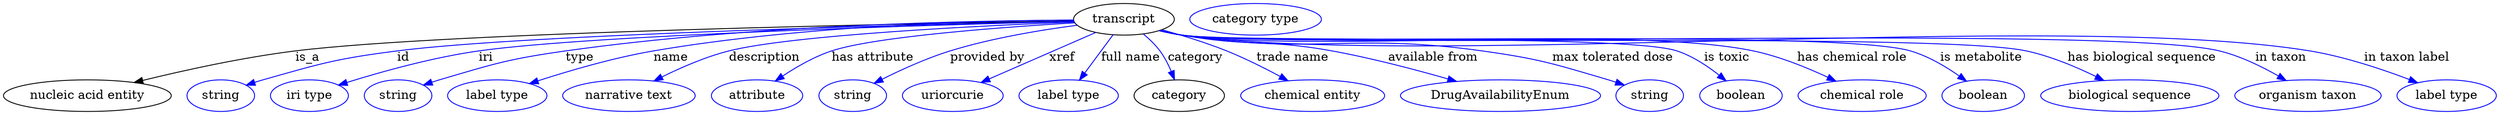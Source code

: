 digraph {
	graph [bb="0,0,2835.1,123"];
	node [label="\N"];
	transcript	[height=0.5,
		label=transcript,
		pos="1274.5,105",
		width=1.5887];
	"nucleic acid entity"	[height=0.5,
		pos="95.542,18",
		width=2.6539];
	transcript -> "nucleic acid entity"	[label=is_a,
		lp="346.54,61.5",
		pos="e,148.75,32.95 1217.4,103.16 1040.9,100.35 505.22,90.265 332.54,69 272.93,61.658 206.05,46.943 158.58,35.368"];
	id	[color=blue,
		height=0.5,
		label=string,
		pos="247.54,18",
		width=1.0652];
	transcript -> id	[color=blue,
		label=id,
		lp="455.54,61.5",
		pos="e,276.54,29.941 1217.7,102.85 1056.4,99.392 597.76,88.113 448.54,69 379.54,60.162 362.46,54.984 295.54,36 292.44,35.119 289.24,34.144 \
286.05,33.12",
		style=solid];
	iri	[color=blue,
		height=0.5,
		label="iri type",
		pos="348.54,18",
		width=1.2277];
	transcript -> iri	[color=blue,
		label=iri,
		lp="549.54,61.5",
		pos="e,381.55,29.995 1217.8,102.65 1069.3,98.906 671.87,87.42 541.54,69 489,61.574 430.18,45.112 391.44,33.099",
		style=solid];
	type	[color=blue,
		height=0.5,
		label=string,
		pos="449.54,18",
		width=1.0652];
	transcript -> type	[color=blue,
		label=type,
		lp="656.54,61.5",
		pos="e,478.19,29.989 1217.4,104.09 1105.9,103.55 851.76,98.811 640.54,69 575.53,59.824 559.53,54.534 496.54,36 493.64,35.146 490.65,34.209 \
487.66,33.227",
		style=solid];
	name	[color=blue,
		height=0.5,
		label="label type",
		pos="562.54,18",
		width=1.5707];
	transcript -> name	[color=blue,
		label=name,
		lp="760.54,61.5",
		pos="e,599.19,31.72 1217.2,104.14 1118.9,103.51 912.24,98.411 740.54,69 694.99,61.198 644.38,46.359 608.81,34.864",
		style=solid];
	description	[color=blue,
		height=0.5,
		label="narrative text",
		pos="712.54,18",
		width=2.0943];
	transcript -> description	[color=blue,
		label=description,
		lp="866.04,61.5",
		pos="e,740.84,34.756 1218,101.97 1114.5,97.87 898.32,87.366 825.54,69 799.27,62.37 771.41,50.111 749.93,39.391",
		style=solid];
	"has attribute"	[color=blue,
		height=0.5,
		label=attribute,
		pos="857.54,18",
		width=1.4443];
	transcript -> "has attribute"	[color=blue,
		label="has attribute",
		lp="988.54,61.5",
		pos="e,878.05,34.672 1218.7,101.04 1137.7,96.246 991.53,85.613 941.54,69 922.02,62.513 902.15,50.96 886.64,40.592",
		style=solid];
	"provided by"	[color=blue,
		height=0.5,
		label=string,
		pos="965.54,18",
		width=1.0652];
	transcript -> "provided by"	[color=blue,
		label="provided by",
		lp="1119,61.5",
		pos="e,989.98,32.142 1221.2,98.215 1180.8,92.97 1124.4,83.76 1076.5,69 1049.6,60.7 1020.6,47.49 999.05,36.732",
		style=solid];
	xref	[color=blue,
		height=0.5,
		label=uriorcurie,
		pos="1079.5,18",
		width=1.5887];
	transcript -> xref	[color=blue,
		label=xref,
		lp="1204,61.5",
		pos="e,1111.8,33.057 1242.3,89.964 1209.2,75.507 1157.4,52.917 1121.1,37.119",
		style=solid];
	"full name"	[color=blue,
		height=0.5,
		label="label type",
		pos="1211.5,18",
		width=1.5707];
	transcript -> "full name"	[color=blue,
		label="full name",
		lp="1282,61.5",
		pos="e,1223.9,35.672 1262.1,87.27 1257.8,81.485 1253,74.959 1248.5,69 1242.5,60.846 1235.9,51.939 1230,43.931",
		style=solid];
	category	[height=0.5,
		pos="1337.5,18",
		width=1.4263];
	transcript -> category	[color=blue,
		label=category,
		lp="1356,61.5",
		pos="e,1332.1,36.224 1296.7,88.173 1303.4,82.654 1310.3,76.06 1315.5,69 1320.8,61.966 1325.1,53.494 1328.5,45.539",
		style=solid];
	"trade name"	[color=blue,
		height=0.5,
		label="chemical entity",
		pos="1488.5,18",
		width=2.2748];
	transcript -> "trade name"	[color=blue,
		label="trade name",
		lp="1465.5,61.5",
		pos="e,1460.8,35.075 1317.7,93.146 1340.1,87.007 1367.7,78.634 1391.5,69 1412,60.734 1434,49.618 1451.8,39.966",
		style=solid];
	"available from"	[color=blue,
		height=0.5,
		label=DrugAvailabilityEnum,
		pos="1702.5,18",
		width=3.1594];
	transcript -> "available from"	[color=blue,
		label="available from",
		lp="1626,61.5",
		pos="e,1652.5,34.234 1315.9,92.363 1324,90.356 1332.5,88.452 1340.5,87 1415.3,73.488 1435.8,82.612 1510.5,69 1555.3,60.843 1605.1,47.778 \
1642.7,37.05",
		style=solid];
	"max tolerated dose"	[color=blue,
		height=0.5,
		label=string,
		pos="1872.5,18",
		width=1.0652];
	transcript -> "max tolerated dose"	[color=blue,
		label="max tolerated dose",
		lp="1830.5,61.5",
		pos="e,1843.9,29.989 1315.1,92.196 1323.5,90.151 1332.2,88.275 1340.5,87 1490.5,63.958 1531.2,90.029 1681.5,69 1746.6,59.902 1762.6,54.534 \
1825.5,36 1828.4,35.146 1831.4,34.209 1834.4,33.227",
		style=solid];
	"is toxic"	[color=blue,
		height=0.5,
		label=boolean,
		pos="1975.5,18",
		width=1.2999];
	transcript -> "is toxic"	[color=blue,
		label="is toxic",
		lp="1959.5,61.5",
		pos="e,1958.8,34.896 1314.7,92.147 1323.2,90.078 1332.1,88.206 1340.5,87 1402.5,78.141 1844.1,88.657 1903.5,69 1920.8,63.276 1937.7,51.964 \
1950.8,41.546",
		style=solid];
	"has chemical role"	[color=blue,
		height=0.5,
		label="chemical role",
		pos="2113.5,18",
		width=2.022];
	transcript -> "has chemical role"	[color=blue,
		label="has chemical role",
		lp="2102,61.5",
		pos="e,2083.9,34.445 1314.7,92.119 1323.2,90.053 1332.1,88.188 1340.5,87 1483.4,66.88 1848.3,98.442 1989.5,69 2019.2,62.811 2050.9,49.915 \
2074.8,38.771",
		style=solid];
	"is metabolite"	[color=blue,
		height=0.5,
		label=boolean,
		pos="2251.5,18",
		width=1.2999];
	transcript -> "is metabolite"	[color=blue,
		label="is metabolite",
		lp="2249.5,61.5",
		pos="e,2232.5,34.49 1314.7,92.08 1323.2,90.016 1332.1,88.163 1340.5,87 1431.7,74.44 2080.2,94.604 2168.5,69 2188.5,63.209 2208.6,51.338 \
2224,40.615",
		style=solid];
	"has biological sequence"	[color=blue,
		height=0.5,
		label="biological sequence",
		pos="2417.5,18",
		width=2.8164];
	transcript -> "has biological sequence"	[color=blue,
		label="has biological sequence",
		lp="2432,61.5",
		pos="e,2388.3,35.26 1314.7,92.06 1323.2,89.998 1332.1,88.15 1340.5,87 1446.3,72.597 2196.2,91.376 2300.5,69 2327.9,63.122 2356.9,50.789 \
2379.2,39.843",
		style=solid];
	"in taxon"	[color=blue,
		height=0.5,
		label="organism taxon",
		pos="2620.5,18",
		width=2.3109];
	transcript -> "in taxon"	[color=blue,
		label="in taxon",
		lp="2590.5,61.5",
		pos="e,2595.9,35.284 1314.7,92.037 1323.2,89.977 1332.1,88.135 1340.5,87 1470.5,69.524 2393.2,100.1 2520.5,69 2544,63.264 2568.4,51.265 \
2587.1,40.46",
		style=solid];
	"in taxon label"	[color=blue,
		height=0.5,
		label="label type",
		pos="2778.5,18",
		width=1.5707];
	transcript -> "in taxon label"	[color=blue,
		label="in taxon label",
		lp="2733,61.5",
		pos="e,2745.7,32.768 1314.7,92.029 1323.2,89.969 1332.1,88.13 1340.5,87 1623.2,49.171 2342.2,115.28 2623.5,69 2662.7,62.56 2705.5,48.159 \
2736.2,36.458",
		style=solid];
	"named thing_category"	[color=blue,
		height=0.5,
		label="category type",
		pos="1424.5,105",
		width=2.0762];
}
